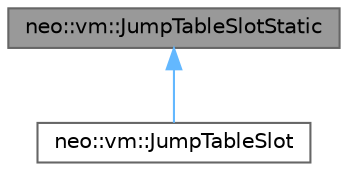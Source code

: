 digraph "neo::vm::JumpTableSlotStatic"
{
 // LATEX_PDF_SIZE
  bgcolor="transparent";
  edge [fontname=Helvetica,fontsize=10,labelfontname=Helvetica,labelfontsize=10];
  node [fontname=Helvetica,fontsize=10,shape=box,height=0.2,width=0.4];
  Node1 [id="Node000001",label="neo::vm::JumpTableSlotStatic",height=0.2,width=0.4,color="gray40", fillcolor="grey60", style="filled", fontcolor="black",tooltip="Static field-related slot opcode handlers for the JumpTable."];
  Node1 -> Node2 [id="edge2_Node000001_Node000002",dir="back",color="steelblue1",style="solid",tooltip=" "];
  Node2 [id="Node000002",label="neo::vm::JumpTableSlot",height=0.2,width=0.4,color="gray40", fillcolor="white", style="filled",URL="$classneo_1_1vm_1_1_jump_table_slot.html",tooltip="Slot-related opcode handlers for the JumpTable."];
}
